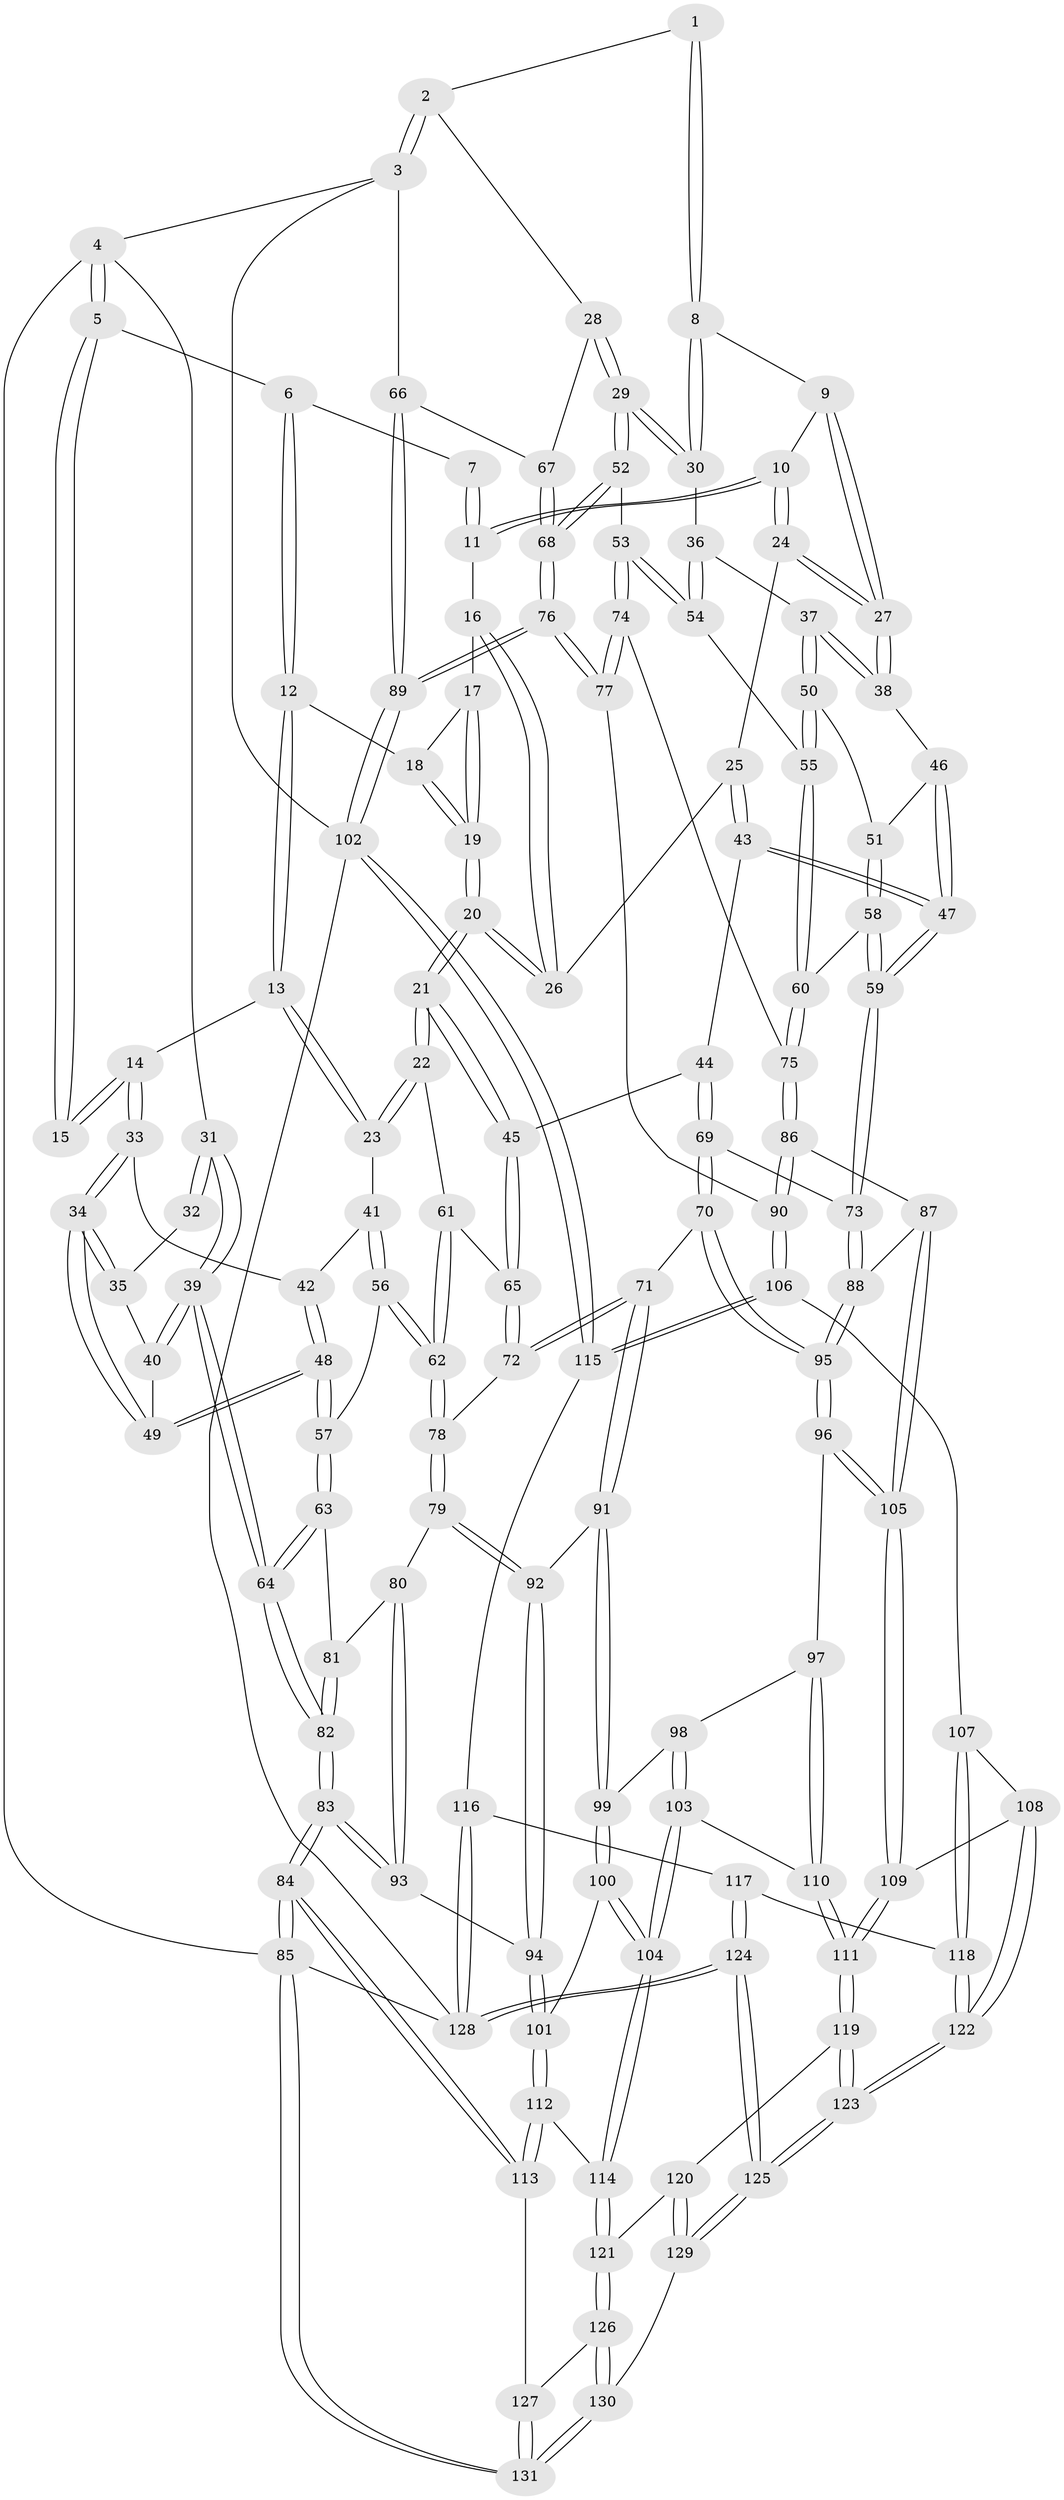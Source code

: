 // Generated by graph-tools (version 1.1) at 2025/27/03/15/25 16:27:56]
// undirected, 131 vertices, 324 edges
graph export_dot {
graph [start="1"]
  node [color=gray90,style=filled];
  1 [pos="+0.7611730026958159+0"];
  2 [pos="+1+0"];
  3 [pos="+1+0"];
  4 [pos="+0+0"];
  5 [pos="+0.12042309746313165+0"];
  6 [pos="+0.2163206097992238+0"];
  7 [pos="+0.4859472551823434+0"];
  8 [pos="+0.7121457981975154+0.04130133107955068"];
  9 [pos="+0.5754341902105665+0.02639175101218576"];
  10 [pos="+0.5278028401888689+0.00361157015901255"];
  11 [pos="+0.4925456599227166+0"];
  12 [pos="+0.21687890680100103+0"];
  13 [pos="+0.21993850750965796+0"];
  14 [pos="+0.12513773664407446+0.10100717412665546"];
  15 [pos="+0.08837487072679219+0.08391938836026898"];
  16 [pos="+0.4647438627136135+0"];
  17 [pos="+0.41276460976820867+0.04968650052965078"];
  18 [pos="+0.314935743227508+0"];
  19 [pos="+0.37703690023201536+0.09445058023656348"];
  20 [pos="+0.3661832154885487+0.1310918095011516"];
  21 [pos="+0.35689220896370716+0.1467294042399265"];
  22 [pos="+0.2665119991972145+0.13388483757060304"];
  23 [pos="+0.2482804789229091+0.11849879072992511"];
  24 [pos="+0.5354087430827588+0.102861183019529"];
  25 [pos="+0.5256854605983183+0.11286907431590365"];
  26 [pos="+0.47440712781934885+0.09698097258176061"];
  27 [pos="+0.6102759027518052+0.11203519412801707"];
  28 [pos="+0.8618860309554756+0.15362392304364192"];
  29 [pos="+0.8479043237785995+0.1662166808972353"];
  30 [pos="+0.7140305172807597+0.05695440601880743"];
  31 [pos="+0+0"];
  32 [pos="+0.07950040807124874+0.0860032051133969"];
  33 [pos="+0.1275417341387255+0.10310012736229814"];
  34 [pos="+0.0593346033537446+0.1817116566056923"];
  35 [pos="+0.05729055706098349+0.12467987793664356"];
  36 [pos="+0.6589874000115391+0.1089173485557255"];
  37 [pos="+0.6587267144583323+0.10903927311849164"];
  38 [pos="+0.6156532157143331+0.11401547613896405"];
  39 [pos="+0+0.06724378496117223"];
  40 [pos="+0+0.13951110725479915"];
  41 [pos="+0.18352458711675798+0.12597714783806846"];
  42 [pos="+0.1424601727292267+0.11259365571644399"];
  43 [pos="+0.5016784165583692+0.2077905762525139"];
  44 [pos="+0.40043678211943406+0.1905412190450595"];
  45 [pos="+0.36416684931485993+0.15780278840949505"];
  46 [pos="+0.5921646273779065+0.1594659618432429"];
  47 [pos="+0.5243241729287067+0.22934822719568101"];
  48 [pos="+0.07138661462944428+0.2181606474886634"];
  49 [pos="+0.05888746662383078+0.1842453580086036"];
  50 [pos="+0.6386369747986791+0.18171792770577316"];
  51 [pos="+0.623502419429871+0.19547664337266313"];
  52 [pos="+0.8458438235400842+0.18194021691876164"];
  53 [pos="+0.7698723647200717+0.2339274912791586"];
  54 [pos="+0.7091351512312286+0.23878353472955702"];
  55 [pos="+0.7003556454086841+0.24293232685865374"];
  56 [pos="+0.12041527035913294+0.24283820590983438"];
  57 [pos="+0.07402845139070864+0.2415551144434383"];
  58 [pos="+0.5733153435075035+0.29009541385227955"];
  59 [pos="+0.5607434863801964+0.2915866648186893"];
  60 [pos="+0.6298012456024805+0.29541723056495395"];
  61 [pos="+0.25940494940801956+0.15409608574394748"];
  62 [pos="+0.19510256875732657+0.2850407353164702"];
  63 [pos="+0.06718190395567569+0.24716047103677977"];
  64 [pos="+0+0.2714565717897847"];
  65 [pos="+0.2935740981805976+0.3046686378455002"];
  66 [pos="+1+0.12243953818843999"];
  67 [pos="+1+0.14977052348497655"];
  68 [pos="+0.9178957063854226+0.296602838450874"];
  69 [pos="+0.3872640097449424+0.3694821540872657"];
  70 [pos="+0.3728758181919104+0.38686211885195965"];
  71 [pos="+0.30697125856604934+0.36407598510430195"];
  72 [pos="+0.28523227988138594+0.3356926348086533"];
  73 [pos="+0.5553214651683039+0.30050527612384537"];
  74 [pos="+0.7629375405247097+0.321441056984197"];
  75 [pos="+0.6822336732525311+0.35702795806624227"];
  76 [pos="+0.9943719090614578+0.4399529951278303"];
  77 [pos="+0.8661100289759394+0.45692823122482684"];
  78 [pos="+0.19746060711261423+0.2906665239386296"];
  79 [pos="+0.14254880116445917+0.3700638620564159"];
  80 [pos="+0.09547288339300287+0.3732351283808511"];
  81 [pos="+0.07133667329165949+0.3554397080783684"];
  82 [pos="+0+0.42984825512644204"];
  83 [pos="+0+0.47036935723616574"];
  84 [pos="+0+0.942012628450571"];
  85 [pos="+0+1"];
  86 [pos="+0.7032240110199347+0.4628239407036332"];
  87 [pos="+0.5968383008176847+0.47144693991326486"];
  88 [pos="+0.5636110539941815+0.43024190321623756"];
  89 [pos="+1+0.4905890373407336"];
  90 [pos="+0.7672309705106696+0.49809740537772396"];
  91 [pos="+0.20092156224708818+0.449316381993784"];
  92 [pos="+0.19856091133690956+0.44898133936826057"];
  93 [pos="+0.06601327012050066+0.501907692163143"];
  94 [pos="+0.09074439196382625+0.5174647404353344"];
  95 [pos="+0.39318269100394787+0.45346039805025634"];
  96 [pos="+0.3918462798735976+0.46765731307721004"];
  97 [pos="+0.3604149986361977+0.5000389862573045"];
  98 [pos="+0.2656044707488135+0.505966310520612"];
  99 [pos="+0.23047019831837715+0.49303865601096264"];
  100 [pos="+0.2073511543371679+0.5529566521220116"];
  101 [pos="+0.09616768607207445+0.5310230509321939"];
  102 [pos="+1+0.6413187822831313"];
  103 [pos="+0.25683141987619357+0.6431731547593986"];
  104 [pos="+0.24213926659703403+0.6507649527186198"];
  105 [pos="+0.5268782159082868+0.6093761609950855"];
  106 [pos="+0.7483062785141721+0.5643817379726893"];
  107 [pos="+0.732849234376234+0.5969513370197074"];
  108 [pos="+0.5391828207470682+0.6353807080488932"];
  109 [pos="+0.5297132232616685+0.6301850408964569"];
  110 [pos="+0.325268031571975+0.6230601906936135"];
  111 [pos="+0.43956397163180716+0.6896486908786669"];
  112 [pos="+0.11205015399551749+0.6915937281093436"];
  113 [pos="+0+0.9227770267696538"];
  114 [pos="+0.19453789918465245+0.7039954790708964"];
  115 [pos="+0.9702170234698554+0.7149054303470838"];
  116 [pos="+0.9472751954095081+0.7252137635047698"];
  117 [pos="+0.8077101611855924+0.7303507091250822"];
  118 [pos="+0.7560289779392193+0.7024096132355977"];
  119 [pos="+0.41258471122079493+0.7810476562050991"];
  120 [pos="+0.38186364476739687+0.8048206158752615"];
  121 [pos="+0.2622494115769589+0.8163457299276153"];
  122 [pos="+0.6322673985977453+0.7806799695491461"];
  123 [pos="+0.6172487817995991+0.8907041207807419"];
  124 [pos="+0.7064775113145212+1"];
  125 [pos="+0.6832948224291218+1"];
  126 [pos="+0.2425607544030995+0.8656982302095534"];
  127 [pos="+0.21269008135434678+0.8723466638368352"];
  128 [pos="+0.724772731103562+1"];
  129 [pos="+0.45376831365876064+1"];
  130 [pos="+0.2968812129969702+1"];
  131 [pos="+0+1"];
  1 -- 2;
  1 -- 8;
  1 -- 8;
  2 -- 3;
  2 -- 3;
  2 -- 28;
  3 -- 4;
  3 -- 66;
  3 -- 102;
  4 -- 5;
  4 -- 5;
  4 -- 31;
  4 -- 85;
  5 -- 6;
  5 -- 15;
  5 -- 15;
  6 -- 7;
  6 -- 12;
  6 -- 12;
  7 -- 11;
  7 -- 11;
  8 -- 9;
  8 -- 30;
  8 -- 30;
  9 -- 10;
  9 -- 27;
  9 -- 27;
  10 -- 11;
  10 -- 11;
  10 -- 24;
  10 -- 24;
  11 -- 16;
  12 -- 13;
  12 -- 13;
  12 -- 18;
  13 -- 14;
  13 -- 23;
  13 -- 23;
  14 -- 15;
  14 -- 15;
  14 -- 33;
  14 -- 33;
  16 -- 17;
  16 -- 26;
  16 -- 26;
  17 -- 18;
  17 -- 19;
  17 -- 19;
  18 -- 19;
  18 -- 19;
  19 -- 20;
  19 -- 20;
  20 -- 21;
  20 -- 21;
  20 -- 26;
  20 -- 26;
  21 -- 22;
  21 -- 22;
  21 -- 45;
  21 -- 45;
  22 -- 23;
  22 -- 23;
  22 -- 61;
  23 -- 41;
  24 -- 25;
  24 -- 27;
  24 -- 27;
  25 -- 26;
  25 -- 43;
  25 -- 43;
  27 -- 38;
  27 -- 38;
  28 -- 29;
  28 -- 29;
  28 -- 67;
  29 -- 30;
  29 -- 30;
  29 -- 52;
  29 -- 52;
  30 -- 36;
  31 -- 32;
  31 -- 32;
  31 -- 39;
  31 -- 39;
  32 -- 35;
  33 -- 34;
  33 -- 34;
  33 -- 42;
  34 -- 35;
  34 -- 35;
  34 -- 49;
  34 -- 49;
  35 -- 40;
  36 -- 37;
  36 -- 54;
  36 -- 54;
  37 -- 38;
  37 -- 38;
  37 -- 50;
  37 -- 50;
  38 -- 46;
  39 -- 40;
  39 -- 40;
  39 -- 64;
  39 -- 64;
  40 -- 49;
  41 -- 42;
  41 -- 56;
  41 -- 56;
  42 -- 48;
  42 -- 48;
  43 -- 44;
  43 -- 47;
  43 -- 47;
  44 -- 45;
  44 -- 69;
  44 -- 69;
  45 -- 65;
  45 -- 65;
  46 -- 47;
  46 -- 47;
  46 -- 51;
  47 -- 59;
  47 -- 59;
  48 -- 49;
  48 -- 49;
  48 -- 57;
  48 -- 57;
  50 -- 51;
  50 -- 55;
  50 -- 55;
  51 -- 58;
  51 -- 58;
  52 -- 53;
  52 -- 68;
  52 -- 68;
  53 -- 54;
  53 -- 54;
  53 -- 74;
  53 -- 74;
  54 -- 55;
  55 -- 60;
  55 -- 60;
  56 -- 57;
  56 -- 62;
  56 -- 62;
  57 -- 63;
  57 -- 63;
  58 -- 59;
  58 -- 59;
  58 -- 60;
  59 -- 73;
  59 -- 73;
  60 -- 75;
  60 -- 75;
  61 -- 62;
  61 -- 62;
  61 -- 65;
  62 -- 78;
  62 -- 78;
  63 -- 64;
  63 -- 64;
  63 -- 81;
  64 -- 82;
  64 -- 82;
  65 -- 72;
  65 -- 72;
  66 -- 67;
  66 -- 89;
  66 -- 89;
  67 -- 68;
  67 -- 68;
  68 -- 76;
  68 -- 76;
  69 -- 70;
  69 -- 70;
  69 -- 73;
  70 -- 71;
  70 -- 95;
  70 -- 95;
  71 -- 72;
  71 -- 72;
  71 -- 91;
  71 -- 91;
  72 -- 78;
  73 -- 88;
  73 -- 88;
  74 -- 75;
  74 -- 77;
  74 -- 77;
  75 -- 86;
  75 -- 86;
  76 -- 77;
  76 -- 77;
  76 -- 89;
  76 -- 89;
  77 -- 90;
  78 -- 79;
  78 -- 79;
  79 -- 80;
  79 -- 92;
  79 -- 92;
  80 -- 81;
  80 -- 93;
  80 -- 93;
  81 -- 82;
  81 -- 82;
  82 -- 83;
  82 -- 83;
  83 -- 84;
  83 -- 84;
  83 -- 93;
  83 -- 93;
  84 -- 85;
  84 -- 85;
  84 -- 113;
  84 -- 113;
  85 -- 128;
  85 -- 131;
  85 -- 131;
  86 -- 87;
  86 -- 90;
  86 -- 90;
  87 -- 88;
  87 -- 105;
  87 -- 105;
  88 -- 95;
  88 -- 95;
  89 -- 102;
  89 -- 102;
  90 -- 106;
  90 -- 106;
  91 -- 92;
  91 -- 99;
  91 -- 99;
  92 -- 94;
  92 -- 94;
  93 -- 94;
  94 -- 101;
  94 -- 101;
  95 -- 96;
  95 -- 96;
  96 -- 97;
  96 -- 105;
  96 -- 105;
  97 -- 98;
  97 -- 110;
  97 -- 110;
  98 -- 99;
  98 -- 103;
  98 -- 103;
  99 -- 100;
  99 -- 100;
  100 -- 101;
  100 -- 104;
  100 -- 104;
  101 -- 112;
  101 -- 112;
  102 -- 115;
  102 -- 115;
  102 -- 128;
  103 -- 104;
  103 -- 104;
  103 -- 110;
  104 -- 114;
  104 -- 114;
  105 -- 109;
  105 -- 109;
  106 -- 107;
  106 -- 115;
  106 -- 115;
  107 -- 108;
  107 -- 118;
  107 -- 118;
  108 -- 109;
  108 -- 122;
  108 -- 122;
  109 -- 111;
  109 -- 111;
  110 -- 111;
  110 -- 111;
  111 -- 119;
  111 -- 119;
  112 -- 113;
  112 -- 113;
  112 -- 114;
  113 -- 127;
  114 -- 121;
  114 -- 121;
  115 -- 116;
  116 -- 117;
  116 -- 128;
  116 -- 128;
  117 -- 118;
  117 -- 124;
  117 -- 124;
  118 -- 122;
  118 -- 122;
  119 -- 120;
  119 -- 123;
  119 -- 123;
  120 -- 121;
  120 -- 129;
  120 -- 129;
  121 -- 126;
  121 -- 126;
  122 -- 123;
  122 -- 123;
  123 -- 125;
  123 -- 125;
  124 -- 125;
  124 -- 125;
  124 -- 128;
  124 -- 128;
  125 -- 129;
  125 -- 129;
  126 -- 127;
  126 -- 130;
  126 -- 130;
  127 -- 131;
  127 -- 131;
  129 -- 130;
  130 -- 131;
  130 -- 131;
}

